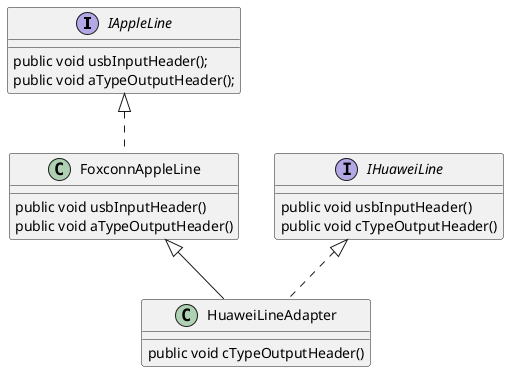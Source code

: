 @startuml

interface IAppleLine {

    public void usbInputHeader();
    public void aTypeOutputHeader();
}

interface IHuaweiLine {
    public void usbInputHeader()
    public void cTypeOutputHeader()
}

class FoxconnAppleLine implements IAppleLine {
    public void usbInputHeader()
    public void aTypeOutputHeader()
}

class HuaweiLineAdapter extends FoxconnAppleLine implements IHuaweiLine {
    public void cTypeOutputHeader()
}

@enduml